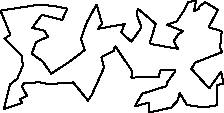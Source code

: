 unitsize(0.001cm);
draw((3140,1401)--(3220,1454));
draw((3220,1454)--(2937,1568));
draw((2937,1568)--(3114,1629));
draw((3114,1629)--(3245,1828));
draw((3245,1828)--(3317,1966));
draw((3317,1966)--(3453,1998));
draw((3453,1998)--(3417,1808));
draw((3417,1808)--(3507,1851));
draw((3507,1851)--(3515,1892));
draw((3515,1892)--(3611,1968));
draw((3611,1968)--(3782,1865));
draw((3782,1865)--(3834,1827));
draw((3834,1827)--(3675,1522));
draw((3675,1522)--(3858,1472));
draw((3858,1472)--(3904,1444));
draw((3904,1444)--(3876,1165));
draw((3876,1165)--(3918,1088));
draw((3918,1088)--(3438,901));
draw((3438,901)--(3370,791));
draw((3370,791)--(3684,445));
draw((3684,445)--(3896,742));
draw((3896,742)--(3938,516));
draw((3938,516)--(3829,513));
draw((3829,513)--(3821,147));
draw((3821,147)--(3595,111));
draw((3595,111)--(3292,152));
draw((3292,152)--(3162,367));
draw((3162,367)--(3123,217));
draw((3123,217)--(3060,155));
draw((3060,155)--(3017,108));
draw((3017,108)--(2630,20));
draw((2630,20)--(2614,195));
draw((2614,195)--(2372,127));
draw((2372,127)--(2503,352));
draw((2503,352)--(2929,485));
draw((2929,485)--(2938,543));
draw((2938,543)--(3084,748));
draw((3084,748)--(3084,774));
draw((3084,774)--(2830,775));
draw((2830,775)--(2801,695));
draw((2801,695)--(2800,653));
draw((2800,653)--(2310,635));
draw((2310,635)--(2330,741));
draw((2330,741)--(2030,1186));
draw((2030,1186)--(2009,1163));
draw((2009,1163)--(2000,1110));
draw((2000,1110)--(1782,995));
draw((1782,995)--(1829,812));
draw((1829,812)--(1612,328));
draw((1612,328)--(1538,224));
draw((1538,224)--(1517,266));
draw((1517,266)--(1286,550));
draw((1286,550)--(844,520));
draw((844,520)--(694,552));
draw((694,552)--(422,542));
draw((422,542)--(380,478));
draw((380,478)--(468,319));
draw((468,319)--(347,252));
draw((347,252)--(387,190));
draw((387,190)--(61,81));
draw((61,81)--(171,514));
draw((171,514)--(298,615));
draw((298,615)--(399,850));
draw((399,850)--(376,1018));
draw((376,1018)--(193,1210));
draw((193,1210)--(71,1323));
draw((71,1323)--(177,1390));
draw((177,1390)--(3,1817));
draw((3,1817)--(706,1925));
draw((706,1925)--(962,1895));
draw((962,1895)--(1182,1853));
draw((1182,1853)--(1090,1652));
draw((1090,1652)--(731,1741));
draw((731,1741)--(563,1513));
draw((563,1513)--(782,1462));
draw((782,1462)--(839,1355));
draw((839,1355)--(627,1261));
draw((627,1261)--(556,1056));
draw((556,1056)--(749,920));
draw((749,920)--(896,705));
draw((896,705)--(1213,910));
draw((1213,910)--(1490,1123));
draw((1490,1123)--(1423,1322));
draw((1423,1322)--(1526,1612));
draw((1526,1612)--(1697,1924));
draw((1697,1924)--(1794,1589));
draw((1794,1589)--(1729,1498));
draw((1729,1498)--(2191,1579));
draw((2191,1579)--(2132,1432));
draw((2132,1432)--(2312,1270));
draw((2312,1270)--(2489,1520));
draw((2489,1520)--(2408,1747));
draw((2408,1747)--(2426,1851));
draw((2426,1851)--(2741,1583));
draw((2741,1583)--(2642,1269));
draw((2642,1269)--(2639,1239));
draw((2639,1239)--(2698,1221));
draw((2698,1221)--(3133,1143));
draw((3133,1143)--(3058,1276));
draw((3058,1276)--(3140,1401));
